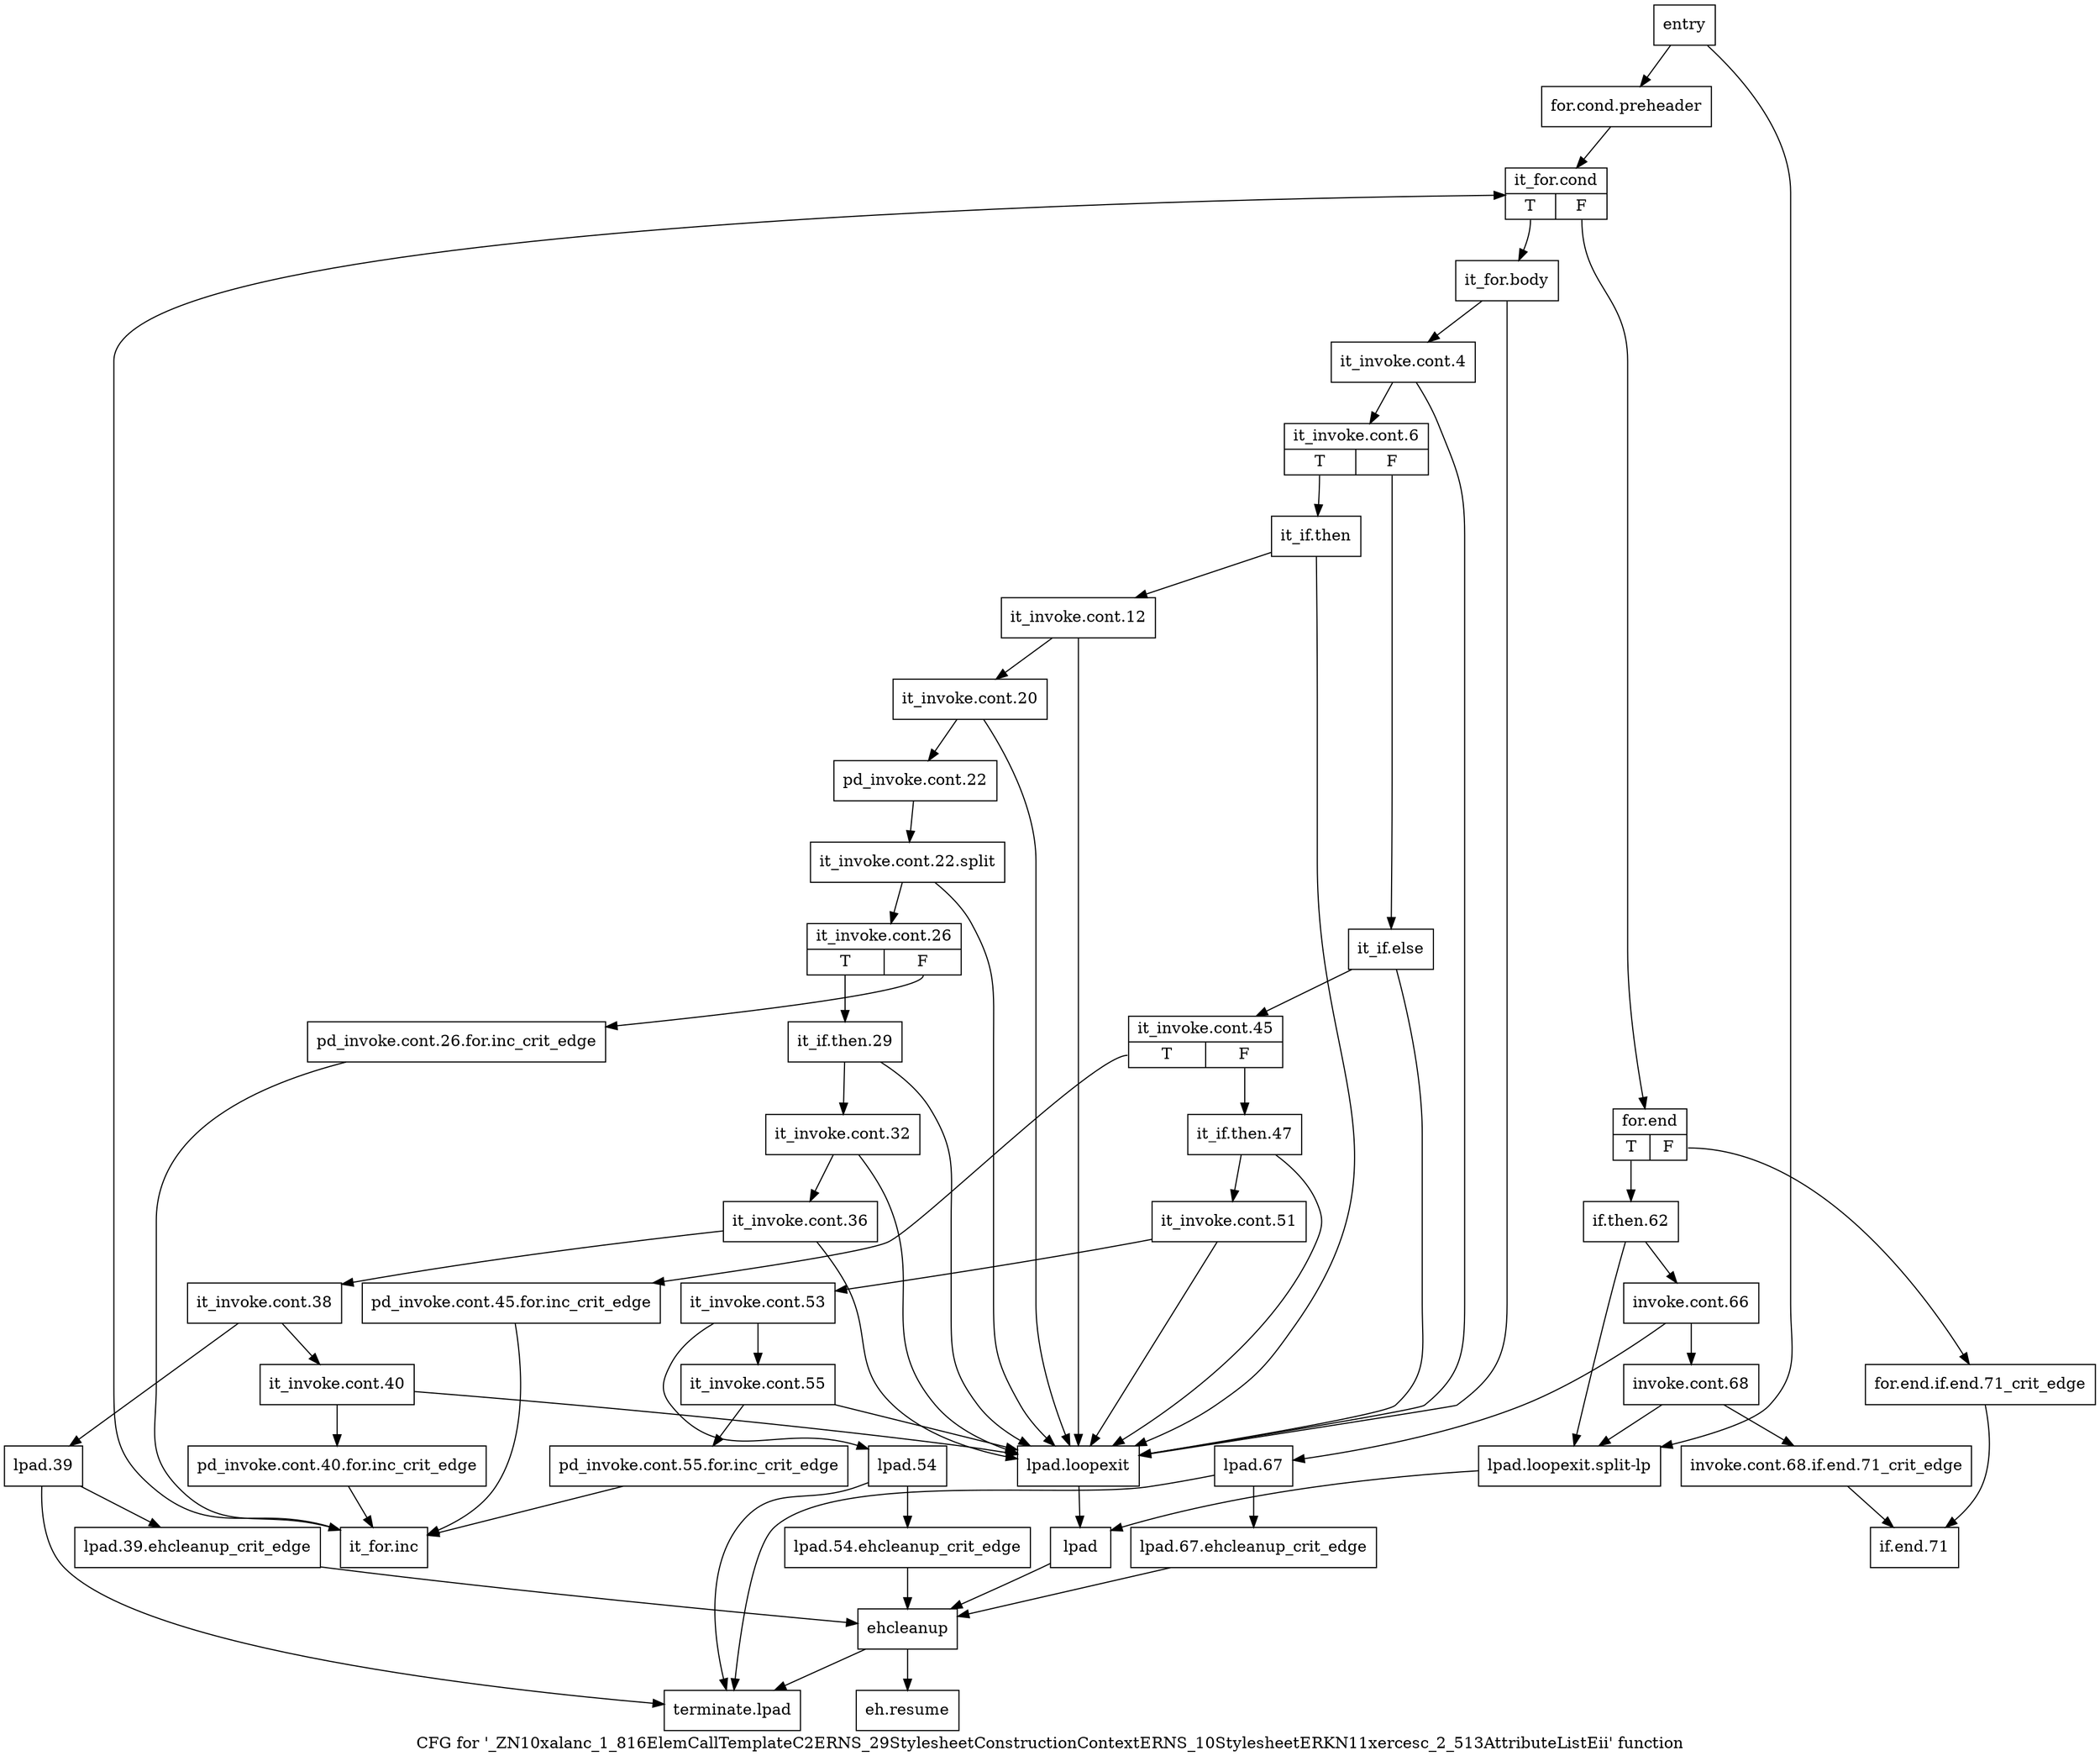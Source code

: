 digraph "CFG for '_ZN10xalanc_1_816ElemCallTemplateC2ERNS_29StylesheetConstructionContextERNS_10StylesheetERKN11xercesc_2_513AttributeListEii' function" {
	label="CFG for '_ZN10xalanc_1_816ElemCallTemplateC2ERNS_29StylesheetConstructionContextERNS_10StylesheetERKN11xercesc_2_513AttributeListEii' function";

	Node0x70c43e0 [shape=record,label="{entry}"];
	Node0x70c43e0 -> Node0x70c4430;
	Node0x70c43e0 -> Node0x70c49d0;
	Node0x70c4430 [shape=record,label="{for.cond.preheader}"];
	Node0x70c4430 -> Node0x70c4480;
	Node0x70c4480 [shape=record,label="{it_for.cond|{<s0>T|<s1>F}}"];
	Node0x70c4480:s0 -> Node0x70c44d0;
	Node0x70c4480:s1 -> Node0x70c4e80;
	Node0x70c44d0 [shape=record,label="{it_for.body}"];
	Node0x70c44d0 -> Node0x70c4520;
	Node0x70c44d0 -> Node0x70c4980;
	Node0x70c4520 [shape=record,label="{it_invoke.cont.4}"];
	Node0x70c4520 -> Node0x70c4570;
	Node0x70c4520 -> Node0x70c4980;
	Node0x70c4570 [shape=record,label="{it_invoke.cont.6|{<s0>T|<s1>F}}"];
	Node0x70c4570:s0 -> Node0x70c45c0;
	Node0x70c4570:s1 -> Node0x70c4b10;
	Node0x70c45c0 [shape=record,label="{it_if.then}"];
	Node0x70c45c0 -> Node0x70c4610;
	Node0x70c45c0 -> Node0x70c4980;
	Node0x70c4610 [shape=record,label="{it_invoke.cont.12}"];
	Node0x70c4610 -> Node0x70c4660;
	Node0x70c4610 -> Node0x70c4980;
	Node0x70c4660 [shape=record,label="{it_invoke.cont.20}"];
	Node0x70c4660 -> Node0x70c46b0;
	Node0x70c4660 -> Node0x70c4980;
	Node0x70c46b0 [shape=record,label="{pd_invoke.cont.22}"];
	Node0x70c46b0 -> Node0xbf36450;
	Node0xbf36450 [shape=record,label="{it_invoke.cont.22.split}"];
	Node0xbf36450 -> Node0x70c4700;
	Node0xbf36450 -> Node0x70c4980;
	Node0x70c4700 [shape=record,label="{it_invoke.cont.26|{<s0>T|<s1>F}}"];
	Node0x70c4700:s0 -> Node0x70c47a0;
	Node0x70c4700:s1 -> Node0x70c4750;
	Node0x70c4750 [shape=record,label="{pd_invoke.cont.26.for.inc_crit_edge}"];
	Node0x70c4750 -> Node0x70c4e30;
	Node0x70c47a0 [shape=record,label="{it_if.then.29}"];
	Node0x70c47a0 -> Node0x70c47f0;
	Node0x70c47a0 -> Node0x70c4980;
	Node0x70c47f0 [shape=record,label="{it_invoke.cont.32}"];
	Node0x70c47f0 -> Node0x70c4840;
	Node0x70c47f0 -> Node0x70c4980;
	Node0x70c4840 [shape=record,label="{it_invoke.cont.36}"];
	Node0x70c4840 -> Node0x70c4890;
	Node0x70c4840 -> Node0x70c4980;
	Node0x70c4890 [shape=record,label="{it_invoke.cont.38}"];
	Node0x70c4890 -> Node0x70c48e0;
	Node0x70c4890 -> Node0x70c4a70;
	Node0x70c48e0 [shape=record,label="{it_invoke.cont.40}"];
	Node0x70c48e0 -> Node0x70c4930;
	Node0x70c48e0 -> Node0x70c4980;
	Node0x70c4930 [shape=record,label="{pd_invoke.cont.40.for.inc_crit_edge}"];
	Node0x70c4930 -> Node0x70c4e30;
	Node0x70c4980 [shape=record,label="{lpad.loopexit}"];
	Node0x70c4980 -> Node0x70c4a20;
	Node0x70c49d0 [shape=record,label="{lpad.loopexit.split-lp}"];
	Node0x70c49d0 -> Node0x70c4a20;
	Node0x70c4a20 [shape=record,label="{lpad}"];
	Node0x70c4a20 -> Node0x70c5150;
	Node0x70c4a70 [shape=record,label="{lpad.39}"];
	Node0x70c4a70 -> Node0x70c4ac0;
	Node0x70c4a70 -> Node0x70c51f0;
	Node0x70c4ac0 [shape=record,label="{lpad.39.ehcleanup_crit_edge}"];
	Node0x70c4ac0 -> Node0x70c5150;
	Node0x70c4b10 [shape=record,label="{it_if.else}"];
	Node0x70c4b10 -> Node0x70c4b60;
	Node0x70c4b10 -> Node0x70c4980;
	Node0x70c4b60 [shape=record,label="{it_invoke.cont.45|{<s0>T|<s1>F}}"];
	Node0x70c4b60:s0 -> Node0x70c4bb0;
	Node0x70c4b60:s1 -> Node0x70c4c00;
	Node0x70c4bb0 [shape=record,label="{pd_invoke.cont.45.for.inc_crit_edge}"];
	Node0x70c4bb0 -> Node0x70c4e30;
	Node0x70c4c00 [shape=record,label="{it_if.then.47}"];
	Node0x70c4c00 -> Node0x70c4c50;
	Node0x70c4c00 -> Node0x70c4980;
	Node0x70c4c50 [shape=record,label="{it_invoke.cont.51}"];
	Node0x70c4c50 -> Node0x70c4ca0;
	Node0x70c4c50 -> Node0x70c4980;
	Node0x70c4ca0 [shape=record,label="{it_invoke.cont.53}"];
	Node0x70c4ca0 -> Node0x70c4cf0;
	Node0x70c4ca0 -> Node0x70c4d90;
	Node0x70c4cf0 [shape=record,label="{it_invoke.cont.55}"];
	Node0x70c4cf0 -> Node0x70c4d40;
	Node0x70c4cf0 -> Node0x70c4980;
	Node0x70c4d40 [shape=record,label="{pd_invoke.cont.55.for.inc_crit_edge}"];
	Node0x70c4d40 -> Node0x70c4e30;
	Node0x70c4d90 [shape=record,label="{lpad.54}"];
	Node0x70c4d90 -> Node0x70c4de0;
	Node0x70c4d90 -> Node0x70c51f0;
	Node0x70c4de0 [shape=record,label="{lpad.54.ehcleanup_crit_edge}"];
	Node0x70c4de0 -> Node0x70c5150;
	Node0x70c4e30 [shape=record,label="{it_for.inc}"];
	Node0x70c4e30 -> Node0x70c4480;
	Node0x70c4e80 [shape=record,label="{for.end|{<s0>T|<s1>F}}"];
	Node0x70c4e80:s0 -> Node0x70c4f20;
	Node0x70c4e80:s1 -> Node0x70c4ed0;
	Node0x70c4ed0 [shape=record,label="{for.end.if.end.71_crit_edge}"];
	Node0x70c4ed0 -> Node0x70c5100;
	Node0x70c4f20 [shape=record,label="{if.then.62}"];
	Node0x70c4f20 -> Node0x70c4f70;
	Node0x70c4f20 -> Node0x70c49d0;
	Node0x70c4f70 [shape=record,label="{invoke.cont.66}"];
	Node0x70c4f70 -> Node0x70c4fc0;
	Node0x70c4f70 -> Node0x70c5060;
	Node0x70c4fc0 [shape=record,label="{invoke.cont.68}"];
	Node0x70c4fc0 -> Node0x70c5010;
	Node0x70c4fc0 -> Node0x70c49d0;
	Node0x70c5010 [shape=record,label="{invoke.cont.68.if.end.71_crit_edge}"];
	Node0x70c5010 -> Node0x70c5100;
	Node0x70c5060 [shape=record,label="{lpad.67}"];
	Node0x70c5060 -> Node0x70c50b0;
	Node0x70c5060 -> Node0x70c51f0;
	Node0x70c50b0 [shape=record,label="{lpad.67.ehcleanup_crit_edge}"];
	Node0x70c50b0 -> Node0x70c5150;
	Node0x70c5100 [shape=record,label="{if.end.71}"];
	Node0x70c5150 [shape=record,label="{ehcleanup}"];
	Node0x70c5150 -> Node0x70c51a0;
	Node0x70c5150 -> Node0x70c51f0;
	Node0x70c51a0 [shape=record,label="{eh.resume}"];
	Node0x70c51f0 [shape=record,label="{terminate.lpad}"];
}
